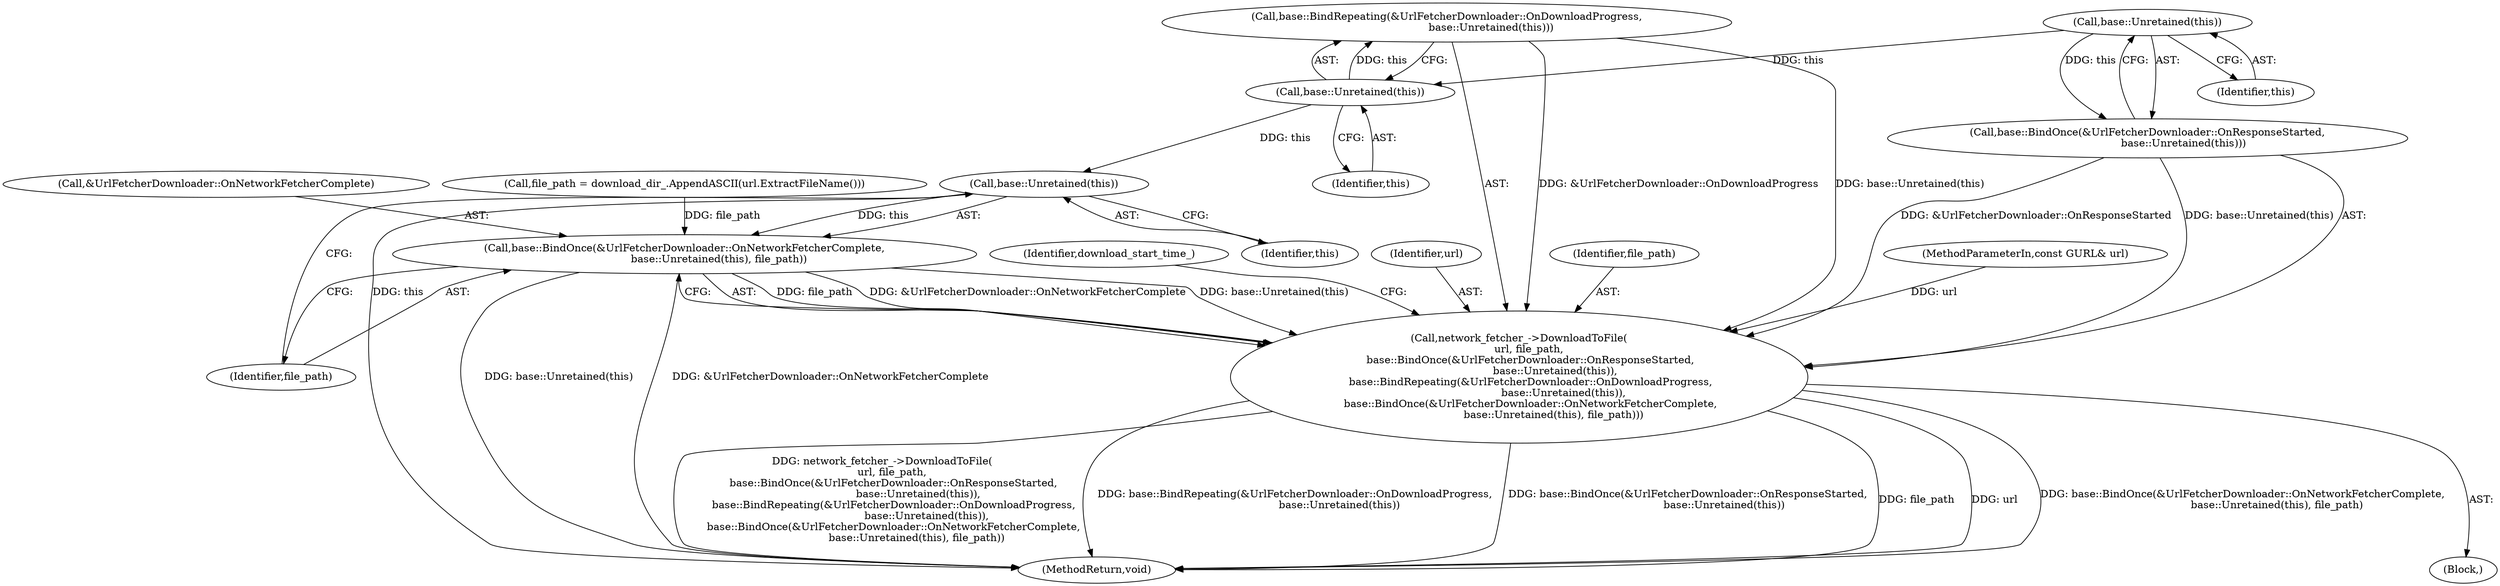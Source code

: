 digraph "1_Chrome_e7b0b560a8f1c3f1c15a2c7486d212543660b8a6_1@del" {
"1000184" [label="(Call,base::Unretained(this))"];
"1000179" [label="(Call,base::Unretained(this))"];
"1000174" [label="(Call,base::Unretained(this))"];
"1000181" [label="(Call,base::BindOnce(&UrlFetcherDownloader::OnNetworkFetcherComplete,\n                     base::Unretained(this), file_path))"];
"1000168" [label="(Call,network_fetcher_->DownloadToFile(\n      url, file_path,\n       base::BindOnce(&UrlFetcherDownloader::OnResponseStarted,\n                      base::Unretained(this)),\n       base::BindRepeating(&UrlFetcherDownloader::OnDownloadProgress,\n                           base::Unretained(this)),\n       base::BindOnce(&UrlFetcherDownloader::OnNetworkFetcherComplete,\n                     base::Unretained(this), file_path)))"];
"1000184" [label="(Call,base::Unretained(this))"];
"1000168" [label="(Call,network_fetcher_->DownloadToFile(\n      url, file_path,\n       base::BindOnce(&UrlFetcherDownloader::OnResponseStarted,\n                      base::Unretained(this)),\n       base::BindRepeating(&UrlFetcherDownloader::OnDownloadProgress,\n                           base::Unretained(this)),\n       base::BindOnce(&UrlFetcherDownloader::OnNetworkFetcherComplete,\n                     base::Unretained(this), file_path)))"];
"1000161" [label="(Call,file_path = download_dir_.AppendASCII(url.ExtractFileName()))"];
"1000190" [label="(MethodReturn,void)"];
"1000188" [label="(Identifier,download_start_time_)"];
"1000102" [label="(Block,)"];
"1000101" [label="(MethodParameterIn,const GURL& url)"];
"1000186" [label="(Identifier,file_path)"];
"1000176" [label="(Call,base::BindRepeating(&UrlFetcherDownloader::OnDownloadProgress,\n                           base::Unretained(this)))"];
"1000169" [label="(Identifier,url)"];
"1000179" [label="(Call,base::Unretained(this))"];
"1000175" [label="(Identifier,this)"];
"1000180" [label="(Identifier,this)"];
"1000181" [label="(Call,base::BindOnce(&UrlFetcherDownloader::OnNetworkFetcherComplete,\n                     base::Unretained(this), file_path))"];
"1000185" [label="(Identifier,this)"];
"1000174" [label="(Call,base::Unretained(this))"];
"1000182" [label="(Call,&UrlFetcherDownloader::OnNetworkFetcherComplete)"];
"1000171" [label="(Call,base::BindOnce(&UrlFetcherDownloader::OnResponseStarted,\n                      base::Unretained(this)))"];
"1000170" [label="(Identifier,file_path)"];
"1000184" -> "1000181"  [label="AST: "];
"1000184" -> "1000185"  [label="CFG: "];
"1000185" -> "1000184"  [label="AST: "];
"1000186" -> "1000184"  [label="CFG: "];
"1000184" -> "1000190"  [label="DDG: this"];
"1000184" -> "1000181"  [label="DDG: this"];
"1000179" -> "1000184"  [label="DDG: this"];
"1000179" -> "1000176"  [label="AST: "];
"1000179" -> "1000180"  [label="CFG: "];
"1000180" -> "1000179"  [label="AST: "];
"1000176" -> "1000179"  [label="CFG: "];
"1000179" -> "1000176"  [label="DDG: this"];
"1000174" -> "1000179"  [label="DDG: this"];
"1000174" -> "1000171"  [label="AST: "];
"1000174" -> "1000175"  [label="CFG: "];
"1000175" -> "1000174"  [label="AST: "];
"1000171" -> "1000174"  [label="CFG: "];
"1000174" -> "1000171"  [label="DDG: this"];
"1000181" -> "1000168"  [label="AST: "];
"1000181" -> "1000186"  [label="CFG: "];
"1000182" -> "1000181"  [label="AST: "];
"1000186" -> "1000181"  [label="AST: "];
"1000168" -> "1000181"  [label="CFG: "];
"1000181" -> "1000190"  [label="DDG: &UrlFetcherDownloader::OnNetworkFetcherComplete"];
"1000181" -> "1000190"  [label="DDG: base::Unretained(this)"];
"1000181" -> "1000168"  [label="DDG: file_path"];
"1000181" -> "1000168"  [label="DDG: &UrlFetcherDownloader::OnNetworkFetcherComplete"];
"1000181" -> "1000168"  [label="DDG: base::Unretained(this)"];
"1000161" -> "1000181"  [label="DDG: file_path"];
"1000168" -> "1000102"  [label="AST: "];
"1000169" -> "1000168"  [label="AST: "];
"1000170" -> "1000168"  [label="AST: "];
"1000171" -> "1000168"  [label="AST: "];
"1000176" -> "1000168"  [label="AST: "];
"1000188" -> "1000168"  [label="CFG: "];
"1000168" -> "1000190"  [label="DDG: url"];
"1000168" -> "1000190"  [label="DDG: base::BindOnce(&UrlFetcherDownloader::OnNetworkFetcherComplete,\n                     base::Unretained(this), file_path)"];
"1000168" -> "1000190"  [label="DDG: network_fetcher_->DownloadToFile(\n      url, file_path,\n       base::BindOnce(&UrlFetcherDownloader::OnResponseStarted,\n                      base::Unretained(this)),\n       base::BindRepeating(&UrlFetcherDownloader::OnDownloadProgress,\n                           base::Unretained(this)),\n       base::BindOnce(&UrlFetcherDownloader::OnNetworkFetcherComplete,\n                     base::Unretained(this), file_path))"];
"1000168" -> "1000190"  [label="DDG: base::BindRepeating(&UrlFetcherDownloader::OnDownloadProgress,\n                           base::Unretained(this))"];
"1000168" -> "1000190"  [label="DDG: base::BindOnce(&UrlFetcherDownloader::OnResponseStarted,\n                      base::Unretained(this))"];
"1000168" -> "1000190"  [label="DDG: file_path"];
"1000101" -> "1000168"  [label="DDG: url"];
"1000171" -> "1000168"  [label="DDG: &UrlFetcherDownloader::OnResponseStarted"];
"1000171" -> "1000168"  [label="DDG: base::Unretained(this)"];
"1000176" -> "1000168"  [label="DDG: &UrlFetcherDownloader::OnDownloadProgress"];
"1000176" -> "1000168"  [label="DDG: base::Unretained(this)"];
}
